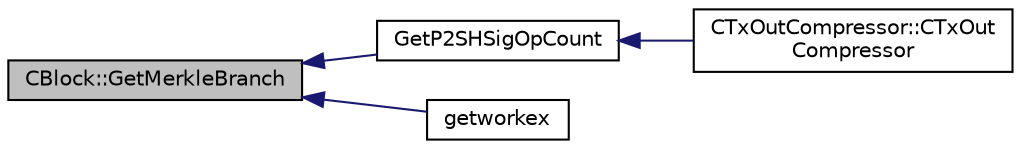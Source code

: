 digraph "CBlock::GetMerkleBranch"
{
  edge [fontname="Helvetica",fontsize="10",labelfontname="Helvetica",labelfontsize="10"];
  node [fontname="Helvetica",fontsize="10",shape=record];
  rankdir="LR";
  Node99 [label="CBlock::GetMerkleBranch",height=0.2,width=0.4,color="black", fillcolor="grey75", style="filled", fontcolor="black"];
  Node99 -> Node100 [dir="back",color="midnightblue",fontsize="10",style="solid",fontname="Helvetica"];
  Node100 [label="GetP2SHSigOpCount",height=0.2,width=0.4,color="black", fillcolor="white", style="filled",URL="$d4/dbf/main_8h.html#acc0a05d60127f0cfcf778348670067e0",tooltip="Count ECDSA signature operations in pay-to-script-hash inputs. "];
  Node100 -> Node101 [dir="back",color="midnightblue",fontsize="10",style="solid",fontname="Helvetica"];
  Node101 [label="CTxOutCompressor::CTxOut\lCompressor",height=0.2,width=0.4,color="black", fillcolor="white", style="filled",URL="$d9/d8d/class_c_tx_out_compressor.html#a38ef1033989cd003de65598620d15cea"];
  Node99 -> Node102 [dir="back",color="midnightblue",fontsize="10",style="solid",fontname="Helvetica"];
  Node102 [label="getworkex",height=0.2,width=0.4,color="black", fillcolor="white", style="filled",URL="$d4/ddd/rpcmining_8cpp.html#aa40f86dc468a3f2ef4a3bba99e20a069"];
}
